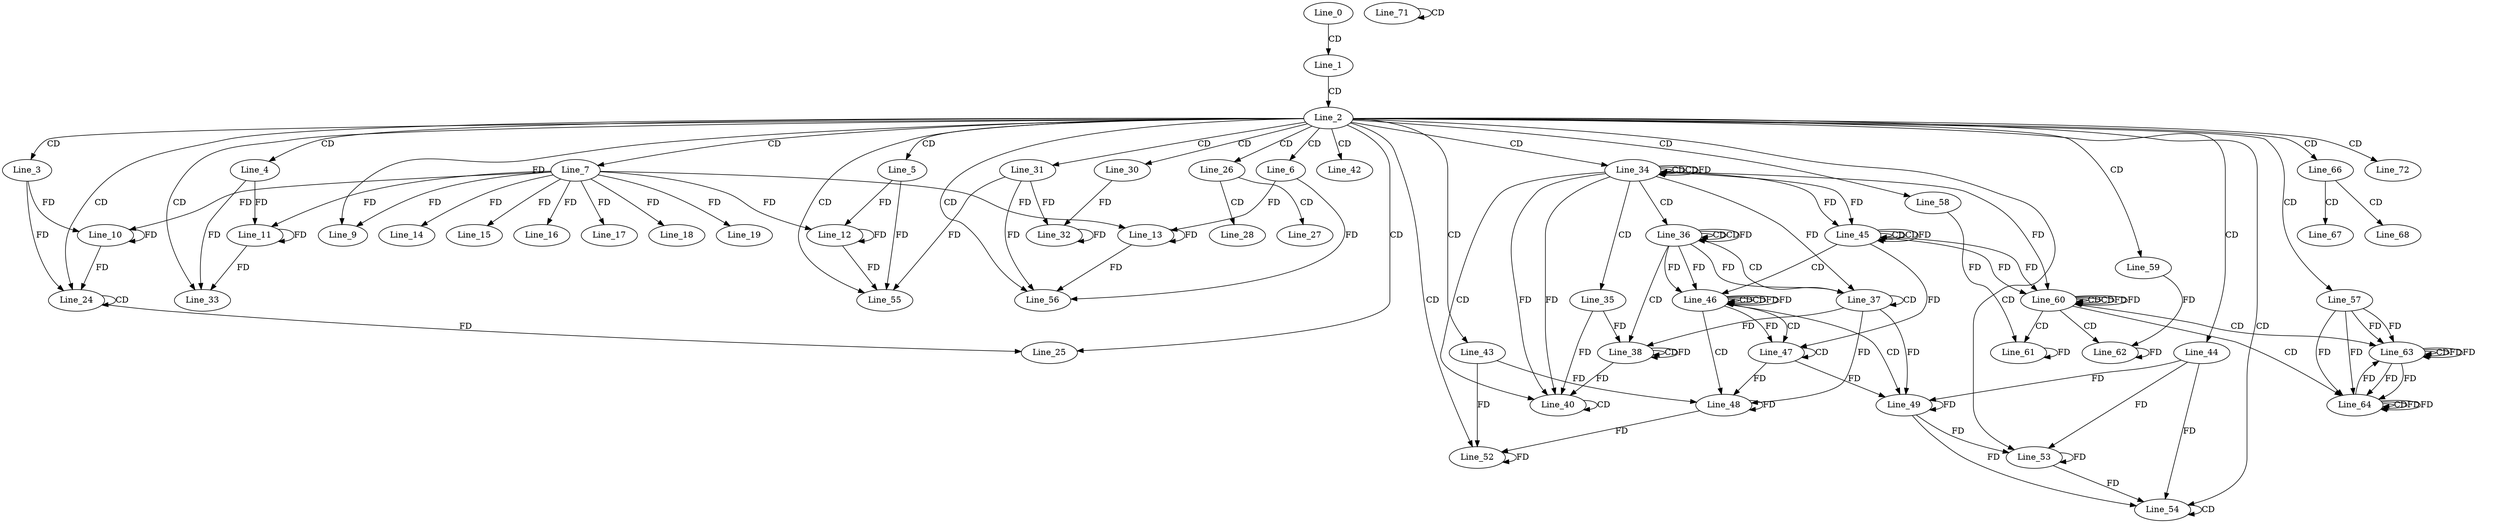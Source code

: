 digraph G {
  Line_0;
  Line_1;
  Line_2;
  Line_3;
  Line_4;
  Line_5;
  Line_6;
  Line_7;
  Line_9;
  Line_9;
  Line_10;
  Line_10;
  Line_11;
  Line_11;
  Line_12;
  Line_12;
  Line_13;
  Line_13;
  Line_14;
  Line_15;
  Line_16;
  Line_17;
  Line_18;
  Line_19;
  Line_24;
  Line_24;
  Line_25;
  Line_26;
  Line_27;
  Line_28;
  Line_30;
  Line_31;
  Line_32;
  Line_32;
  Line_32;
  Line_33;
  Line_34;
  Line_34;
  Line_34;
  Line_35;
  Line_36;
  Line_36;
  Line_36;
  Line_37;
  Line_37;
  Line_38;
  Line_38;
  Line_40;
  Line_40;
  Line_40;
  Line_42;
  Line_43;
  Line_44;
  Line_45;
  Line_45;
  Line_45;
  Line_46;
  Line_46;
  Line_46;
  Line_47;
  Line_47;
  Line_48;
  Line_49;
  Line_52;
  Line_53;
  Line_54;
  Line_54;
  Line_54;
  Line_55;
  Line_56;
  Line_57;
  Line_58;
  Line_59;
  Line_60;
  Line_60;
  Line_60;
  Line_61;
  Line_62;
  Line_63;
  Line_63;
  Line_64;
  Line_64;
  Line_66;
  Line_67;
  Line_68;
  Line_71;
  Line_71;
  Line_72;
  Line_0 -> Line_1 [ label="CD" ];
  Line_1 -> Line_2 [ label="CD" ];
  Line_2 -> Line_3 [ label="CD" ];
  Line_2 -> Line_4 [ label="CD" ];
  Line_2 -> Line_5 [ label="CD" ];
  Line_2 -> Line_6 [ label="CD" ];
  Line_2 -> Line_7 [ label="CD" ];
  Line_7 -> Line_9 [ label="FD" ];
  Line_2 -> Line_9 [ label="FD" ];
  Line_3 -> Line_10 [ label="FD" ];
  Line_10 -> Line_10 [ label="FD" ];
  Line_7 -> Line_10 [ label="FD" ];
  Line_4 -> Line_11 [ label="FD" ];
  Line_11 -> Line_11 [ label="FD" ];
  Line_7 -> Line_11 [ label="FD" ];
  Line_5 -> Line_12 [ label="FD" ];
  Line_12 -> Line_12 [ label="FD" ];
  Line_7 -> Line_12 [ label="FD" ];
  Line_6 -> Line_13 [ label="FD" ];
  Line_13 -> Line_13 [ label="FD" ];
  Line_7 -> Line_13 [ label="FD" ];
  Line_7 -> Line_14 [ label="FD" ];
  Line_7 -> Line_15 [ label="FD" ];
  Line_7 -> Line_16 [ label="FD" ];
  Line_7 -> Line_17 [ label="FD" ];
  Line_7 -> Line_18 [ label="FD" ];
  Line_7 -> Line_19 [ label="FD" ];
  Line_2 -> Line_24 [ label="CD" ];
  Line_24 -> Line_24 [ label="CD" ];
  Line_3 -> Line_24 [ label="FD" ];
  Line_10 -> Line_24 [ label="FD" ];
  Line_2 -> Line_25 [ label="CD" ];
  Line_24 -> Line_25 [ label="FD" ];
  Line_2 -> Line_26 [ label="CD" ];
  Line_26 -> Line_27 [ label="CD" ];
  Line_26 -> Line_28 [ label="CD" ];
  Line_2 -> Line_30 [ label="CD" ];
  Line_2 -> Line_31 [ label="CD" ];
  Line_31 -> Line_32 [ label="FD" ];
  Line_32 -> Line_32 [ label="FD" ];
  Line_30 -> Line_32 [ label="FD" ];
  Line_2 -> Line_33 [ label="CD" ];
  Line_4 -> Line_33 [ label="FD" ];
  Line_11 -> Line_33 [ label="FD" ];
  Line_2 -> Line_34 [ label="CD" ];
  Line_34 -> Line_34 [ label="CD" ];
  Line_34 -> Line_34 [ label="CD" ];
  Line_34 -> Line_34 [ label="FD" ];
  Line_34 -> Line_35 [ label="CD" ];
  Line_34 -> Line_36 [ label="CD" ];
  Line_36 -> Line_36 [ label="CD" ];
  Line_36 -> Line_36 [ label="CD" ];
  Line_36 -> Line_36 [ label="FD" ];
  Line_36 -> Line_37 [ label="CD" ];
  Line_37 -> Line_37 [ label="CD" ];
  Line_34 -> Line_37 [ label="FD" ];
  Line_36 -> Line_37 [ label="FD" ];
  Line_36 -> Line_38 [ label="CD" ];
  Line_38 -> Line_38 [ label="CD" ];
  Line_38 -> Line_38 [ label="FD" ];
  Line_35 -> Line_38 [ label="FD" ];
  Line_37 -> Line_38 [ label="FD" ];
  Line_34 -> Line_40 [ label="CD" ];
  Line_34 -> Line_40 [ label="FD" ];
  Line_40 -> Line_40 [ label="CD" ];
  Line_34 -> Line_40 [ label="FD" ];
  Line_38 -> Line_40 [ label="FD" ];
  Line_35 -> Line_40 [ label="FD" ];
  Line_2 -> Line_42 [ label="CD" ];
  Line_2 -> Line_43 [ label="CD" ];
  Line_2 -> Line_44 [ label="CD" ];
  Line_45 -> Line_45 [ label="CD" ];
  Line_34 -> Line_45 [ label="FD" ];
  Line_45 -> Line_45 [ label="CD" ];
  Line_45 -> Line_45 [ label="FD" ];
  Line_34 -> Line_45 [ label="FD" ];
  Line_45 -> Line_46 [ label="CD" ];
  Line_46 -> Line_46 [ label="CD" ];
  Line_36 -> Line_46 [ label="FD" ];
  Line_46 -> Line_46 [ label="CD" ];
  Line_46 -> Line_46 [ label="FD" ];
  Line_36 -> Line_46 [ label="FD" ];
  Line_46 -> Line_47 [ label="CD" ];
  Line_47 -> Line_47 [ label="CD" ];
  Line_45 -> Line_47 [ label="FD" ];
  Line_46 -> Line_47 [ label="FD" ];
  Line_46 -> Line_48 [ label="CD" ];
  Line_48 -> Line_48 [ label="FD" ];
  Line_43 -> Line_48 [ label="FD" ];
  Line_47 -> Line_48 [ label="FD" ];
  Line_37 -> Line_48 [ label="FD" ];
  Line_46 -> Line_49 [ label="CD" ];
  Line_49 -> Line_49 [ label="FD" ];
  Line_44 -> Line_49 [ label="FD" ];
  Line_47 -> Line_49 [ label="FD" ];
  Line_37 -> Line_49 [ label="FD" ];
  Line_2 -> Line_52 [ label="CD" ];
  Line_48 -> Line_52 [ label="FD" ];
  Line_43 -> Line_52 [ label="FD" ];
  Line_52 -> Line_52 [ label="FD" ];
  Line_2 -> Line_53 [ label="CD" ];
  Line_49 -> Line_53 [ label="FD" ];
  Line_44 -> Line_53 [ label="FD" ];
  Line_53 -> Line_53 [ label="FD" ];
  Line_2 -> Line_54 [ label="CD" ];
  Line_54 -> Line_54 [ label="CD" ];
  Line_49 -> Line_54 [ label="FD" ];
  Line_44 -> Line_54 [ label="FD" ];
  Line_53 -> Line_54 [ label="FD" ];
  Line_2 -> Line_55 [ label="CD" ];
  Line_5 -> Line_55 [ label="FD" ];
  Line_12 -> Line_55 [ label="FD" ];
  Line_31 -> Line_55 [ label="FD" ];
  Line_2 -> Line_56 [ label="CD" ];
  Line_6 -> Line_56 [ label="FD" ];
  Line_13 -> Line_56 [ label="FD" ];
  Line_31 -> Line_56 [ label="FD" ];
  Line_2 -> Line_57 [ label="CD" ];
  Line_2 -> Line_58 [ label="CD" ];
  Line_2 -> Line_59 [ label="CD" ];
  Line_60 -> Line_60 [ label="CD" ];
  Line_45 -> Line_60 [ label="FD" ];
  Line_60 -> Line_60 [ label="CD" ];
  Line_60 -> Line_60 [ label="FD" ];
  Line_45 -> Line_60 [ label="FD" ];
  Line_34 -> Line_60 [ label="FD" ];
  Line_60 -> Line_61 [ label="CD" ];
  Line_61 -> Line_61 [ label="FD" ];
  Line_58 -> Line_61 [ label="FD" ];
  Line_60 -> Line_62 [ label="CD" ];
  Line_62 -> Line_62 [ label="FD" ];
  Line_59 -> Line_62 [ label="FD" ];
  Line_60 -> Line_63 [ label="CD" ];
  Line_57 -> Line_63 [ label="FD" ];
  Line_63 -> Line_63 [ label="CD" ];
  Line_63 -> Line_63 [ label="FD" ];
  Line_57 -> Line_63 [ label="FD" ];
  Line_60 -> Line_64 [ label="CD" ];
  Line_63 -> Line_64 [ label="FD" ];
  Line_57 -> Line_64 [ label="FD" ];
  Line_64 -> Line_64 [ label="CD" ];
  Line_63 -> Line_64 [ label="FD" ];
  Line_64 -> Line_64 [ label="FD" ];
  Line_57 -> Line_64 [ label="FD" ];
  Line_2 -> Line_66 [ label="CD" ];
  Line_66 -> Line_67 [ label="CD" ];
  Line_66 -> Line_68 [ label="CD" ];
  Line_71 -> Line_71 [ label="CD" ];
  Line_2 -> Line_72 [ label="CD" ];
  Line_46 -> Line_46 [ label="FD" ];
  Line_60 -> Line_60 [ label="FD" ];
  Line_63 -> Line_63 [ label="FD" ];
  Line_64 -> Line_63 [ label="FD" ];
  Line_64 -> Line_64 [ label="FD" ];
}
